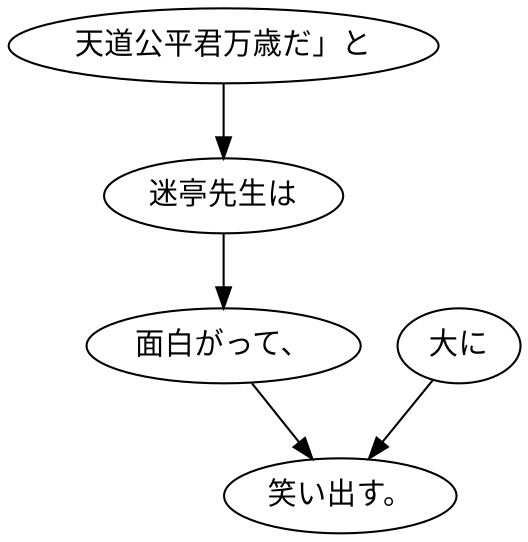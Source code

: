 digraph graph6198 {
	node0 [label="天道公平君万歳だ」と"];
	node1 [label="迷亭先生は"];
	node2 [label="面白がって、"];
	node3 [label="大に"];
	node4 [label="笑い出す。"];
	node0 -> node1;
	node1 -> node2;
	node2 -> node4;
	node3 -> node4;
}
